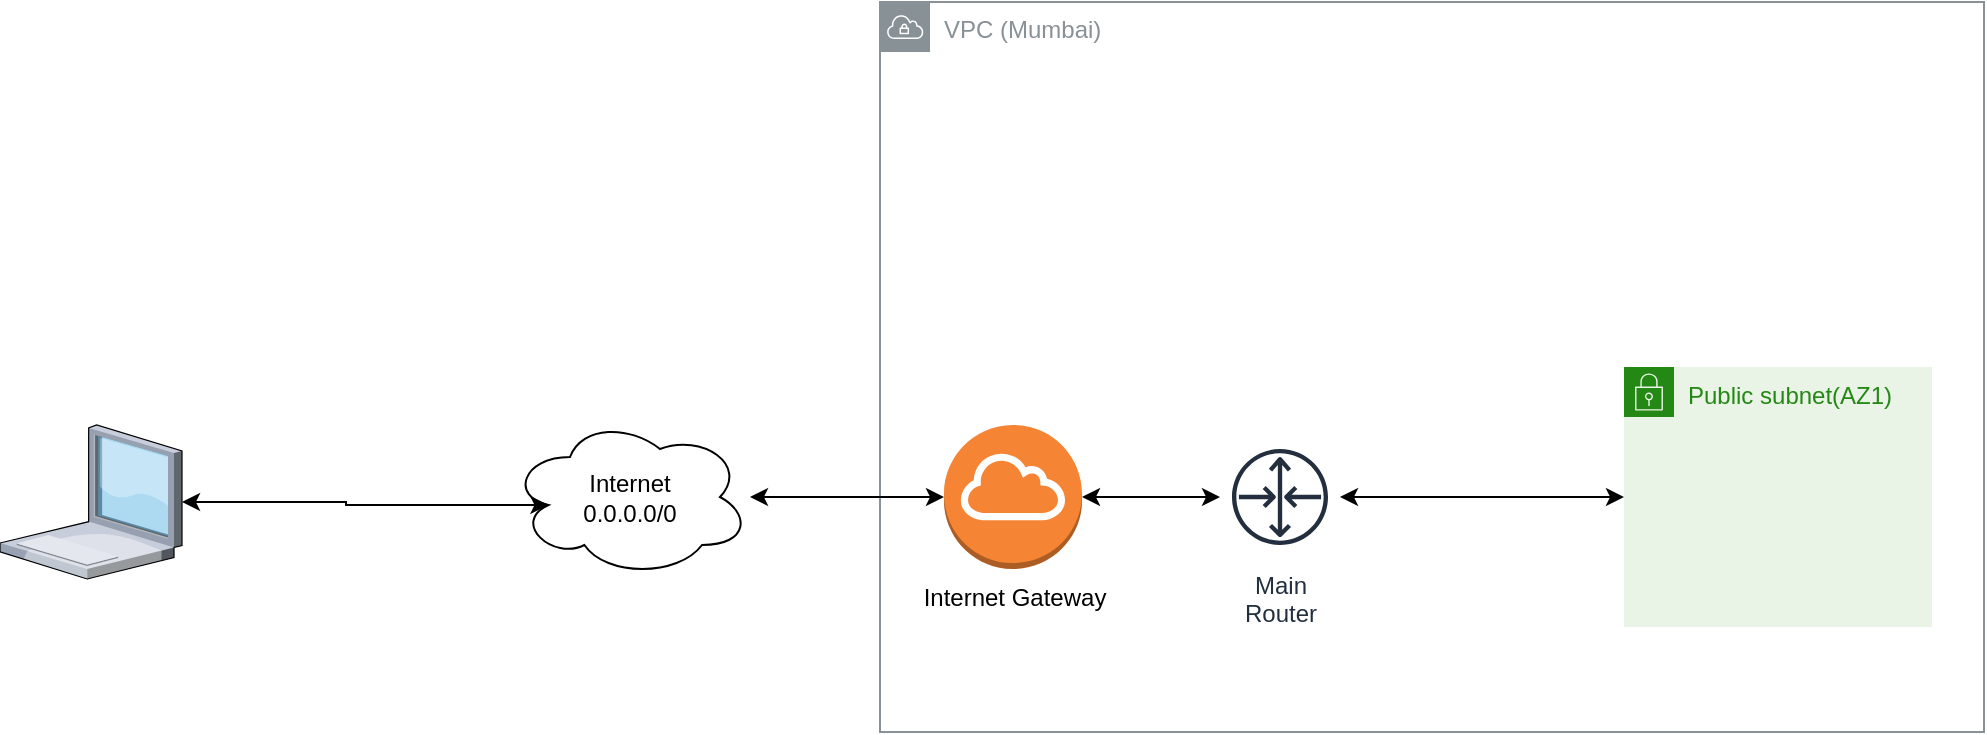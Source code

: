 <mxfile version="15.8.2" type="device"><diagram id="J6Kqx8YTVsGrvua_bMw1" name="Page-1"><mxGraphModel dx="1586" dy="589" grid="0" gridSize="10" guides="1" tooltips="1" connect="1" arrows="1" fold="1" page="0" pageScale="1" pageWidth="827" pageHeight="1169" math="0" shadow="0"><root><mxCell id="0"/><mxCell id="1" parent="0"/><mxCell id="3ncf0j_8_aLMFuNwK5SL-1" value="VPC (Mumbai)" style="sketch=0;outlineConnect=0;gradientColor=none;html=1;whiteSpace=wrap;fontSize=12;fontStyle=0;shape=mxgraph.aws4.group;grIcon=mxgraph.aws4.group_vpc;strokeColor=#879196;fillColor=none;verticalAlign=top;align=left;spacingLeft=30;fontColor=#879196;dashed=0;" vertex="1" parent="1"><mxGeometry x="411" y="6" width="552" height="365" as="geometry"/></mxCell><mxCell id="3ncf0j_8_aLMFuNwK5SL-2" value="Public subnet(AZ1)" style="points=[[0,0],[0.25,0],[0.5,0],[0.75,0],[1,0],[1,0.25],[1,0.5],[1,0.75],[1,1],[0.75,1],[0.5,1],[0.25,1],[0,1],[0,0.75],[0,0.5],[0,0.25]];outlineConnect=0;gradientColor=none;html=1;whiteSpace=wrap;fontSize=12;fontStyle=0;shape=mxgraph.aws4.group;grIcon=mxgraph.aws4.group_security_group;grStroke=0;strokeColor=#248814;fillColor=#E9F3E6;verticalAlign=top;align=left;spacingLeft=30;fontColor=#248814;dashed=0;" vertex="1" parent="1"><mxGeometry x="783" y="188.5" width="154" height="130" as="geometry"/></mxCell><mxCell id="3ncf0j_8_aLMFuNwK5SL-4" style="edgeStyle=orthogonalEdgeStyle;rounded=0;orthogonalLoop=1;jettySize=auto;html=1;entryX=0;entryY=0.5;entryDx=0;entryDy=0;startArrow=classic;startFill=1;" edge="1" parent="1" source="3ncf0j_8_aLMFuNwK5SL-3" target="3ncf0j_8_aLMFuNwK5SL-2"><mxGeometry relative="1" as="geometry"/></mxCell><mxCell id="3ncf0j_8_aLMFuNwK5SL-6" style="edgeStyle=orthogonalEdgeStyle;rounded=0;orthogonalLoop=1;jettySize=auto;html=1;entryX=1;entryY=0.5;entryDx=0;entryDy=0;entryPerimeter=0;startArrow=classic;startFill=1;" edge="1" parent="1" source="3ncf0j_8_aLMFuNwK5SL-3" target="3ncf0j_8_aLMFuNwK5SL-5"><mxGeometry relative="1" as="geometry"/></mxCell><mxCell id="3ncf0j_8_aLMFuNwK5SL-3" value="Main&lt;br&gt;Router" style="sketch=0;outlineConnect=0;fontColor=#232F3E;gradientColor=none;strokeColor=#232F3E;fillColor=#ffffff;dashed=0;verticalLabelPosition=bottom;verticalAlign=top;align=center;html=1;fontSize=12;fontStyle=0;aspect=fixed;shape=mxgraph.aws4.resourceIcon;resIcon=mxgraph.aws4.router;" vertex="1" parent="1"><mxGeometry x="581" y="223.5" width="60" height="60" as="geometry"/></mxCell><mxCell id="3ncf0j_8_aLMFuNwK5SL-8" style="edgeStyle=orthogonalEdgeStyle;rounded=0;orthogonalLoop=1;jettySize=auto;html=1;exitX=0;exitY=0.5;exitDx=0;exitDy=0;exitPerimeter=0;startArrow=classic;startFill=1;" edge="1" parent="1" source="3ncf0j_8_aLMFuNwK5SL-5" target="3ncf0j_8_aLMFuNwK5SL-9"><mxGeometry relative="1" as="geometry"><mxPoint x="335" y="254" as="targetPoint"/></mxGeometry></mxCell><mxCell id="3ncf0j_8_aLMFuNwK5SL-5" value="Internet Gateway" style="outlineConnect=0;dashed=0;verticalLabelPosition=bottom;verticalAlign=top;align=center;html=1;shape=mxgraph.aws3.internet_gateway;fillColor=#F58534;gradientColor=none;" vertex="1" parent="1"><mxGeometry x="443" y="217.5" width="69" height="72" as="geometry"/></mxCell><mxCell id="3ncf0j_8_aLMFuNwK5SL-9" value="Internet&lt;br&gt;0.0.0.0/0" style="ellipse;shape=cloud;whiteSpace=wrap;html=1;" vertex="1" parent="1"><mxGeometry x="226" y="213.5" width="120" height="80" as="geometry"/></mxCell><mxCell id="3ncf0j_8_aLMFuNwK5SL-13" style="edgeStyle=orthogonalEdgeStyle;rounded=0;orthogonalLoop=1;jettySize=auto;html=1;entryX=0.16;entryY=0.55;entryDx=0;entryDy=0;entryPerimeter=0;startArrow=classic;startFill=1;" edge="1" parent="1" source="3ncf0j_8_aLMFuNwK5SL-12" target="3ncf0j_8_aLMFuNwK5SL-9"><mxGeometry relative="1" as="geometry"/></mxCell><mxCell id="3ncf0j_8_aLMFuNwK5SL-12" value="" style="verticalLabelPosition=bottom;sketch=0;aspect=fixed;html=1;verticalAlign=top;strokeColor=none;align=center;outlineConnect=0;shape=mxgraph.citrix.laptop_1;" vertex="1" parent="1"><mxGeometry x="-29" y="217.5" width="91" height="77" as="geometry"/></mxCell></root></mxGraphModel></diagram></mxfile>